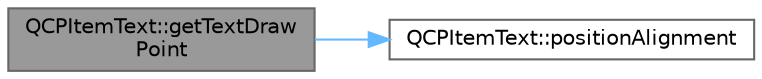 digraph "QCPItemText::getTextDrawPoint"
{
 // LATEX_PDF_SIZE
  bgcolor="transparent";
  edge [fontname=Helvetica,fontsize=10,labelfontname=Helvetica,labelfontsize=10];
  node [fontname=Helvetica,fontsize=10,shape=box,height=0.2,width=0.4];
  rankdir="LR";
  Node1 [label="QCPItemText::getTextDraw\lPoint",height=0.2,width=0.4,color="gray40", fillcolor="grey60", style="filled", fontcolor="black",tooltip=" "];
  Node1 -> Node2 [color="steelblue1",style="solid"];
  Node2 [label="QCPItemText::positionAlignment",height=0.2,width=0.4,color="grey40", fillcolor="white", style="filled",URL="$class_q_c_p_item_text.html#a0d946dca3008d353afd04b4337739199",tooltip=" "];
}
